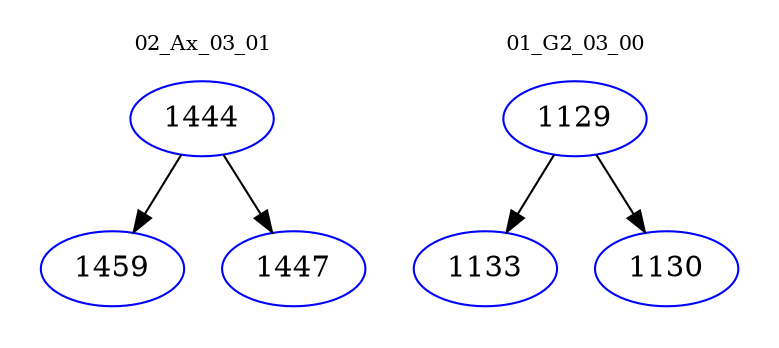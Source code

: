 digraph{
subgraph cluster_0 {
color = white
label = "02_Ax_03_01";
fontsize=10;
T0_1444 [label="1444", color="blue"]
T0_1444 -> T0_1459 [color="black"]
T0_1459 [label="1459", color="blue"]
T0_1444 -> T0_1447 [color="black"]
T0_1447 [label="1447", color="blue"]
}
subgraph cluster_1 {
color = white
label = "01_G2_03_00";
fontsize=10;
T1_1129 [label="1129", color="blue"]
T1_1129 -> T1_1133 [color="black"]
T1_1133 [label="1133", color="blue"]
T1_1129 -> T1_1130 [color="black"]
T1_1130 [label="1130", color="blue"]
}
}
